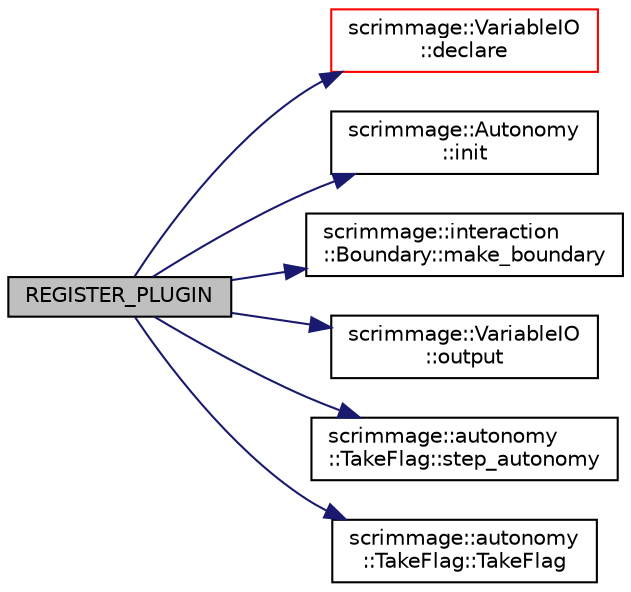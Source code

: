 digraph "REGISTER_PLUGIN"
{
 // LATEX_PDF_SIZE
  edge [fontname="Helvetica",fontsize="10",labelfontname="Helvetica",labelfontsize="10"];
  node [fontname="Helvetica",fontsize="10",shape=record];
  rankdir="LR";
  Node1 [label="REGISTER_PLUGIN",height=0.2,width=0.4,color="black", fillcolor="grey75", style="filled", fontcolor="black",tooltip=" "];
  Node1 -> Node2 [color="midnightblue",fontsize="10",style="solid",fontname="Helvetica"];
  Node2 [label="scrimmage::VariableIO\l::declare",height=0.2,width=0.4,color="red", fillcolor="white", style="filled",URL="$classscrimmage_1_1VariableIO.html#a17480737fb5915e676286816fee2412e",tooltip=" "];
  Node1 -> Node5 [color="midnightblue",fontsize="10",style="solid",fontname="Helvetica"];
  Node5 [label="scrimmage::Autonomy\l::init",height=0.2,width=0.4,color="black", fillcolor="white", style="filled",URL="$classscrimmage_1_1Autonomy.html#a2db7f633d6295aa0f409f88d0248ad6b",tooltip=" "];
  Node1 -> Node6 [color="midnightblue",fontsize="10",style="solid",fontname="Helvetica"];
  Node6 [label="scrimmage::interaction\l::Boundary::make_boundary",height=0.2,width=0.4,color="black", fillcolor="white", style="filled",URL="$classscrimmage_1_1interaction_1_1Boundary.html#a0a17bd11b5a7ee052e2deeec470e4386",tooltip=" "];
  Node1 -> Node7 [color="midnightblue",fontsize="10",style="solid",fontname="Helvetica"];
  Node7 [label="scrimmage::VariableIO\l::output",height=0.2,width=0.4,color="black", fillcolor="white", style="filled",URL="$classscrimmage_1_1VariableIO.html#a06635f8f0f60b68ea70bae0f687480b7",tooltip=" "];
  Node1 -> Node8 [color="midnightblue",fontsize="10",style="solid",fontname="Helvetica"];
  Node8 [label="scrimmage::autonomy\l::TakeFlag::step_autonomy",height=0.2,width=0.4,color="black", fillcolor="white", style="filled",URL="$classscrimmage_1_1autonomy_1_1TakeFlag.html#adc0d5c32ef607c3903a29b219a2995bb",tooltip=" "];
  Node1 -> Node9 [color="midnightblue",fontsize="10",style="solid",fontname="Helvetica"];
  Node9 [label="scrimmage::autonomy\l::TakeFlag::TakeFlag",height=0.2,width=0.4,color="black", fillcolor="white", style="filled",URL="$classscrimmage_1_1autonomy_1_1TakeFlag.html#add8ce269b16dfba14be0e2eda48045e6",tooltip=" "];
}
